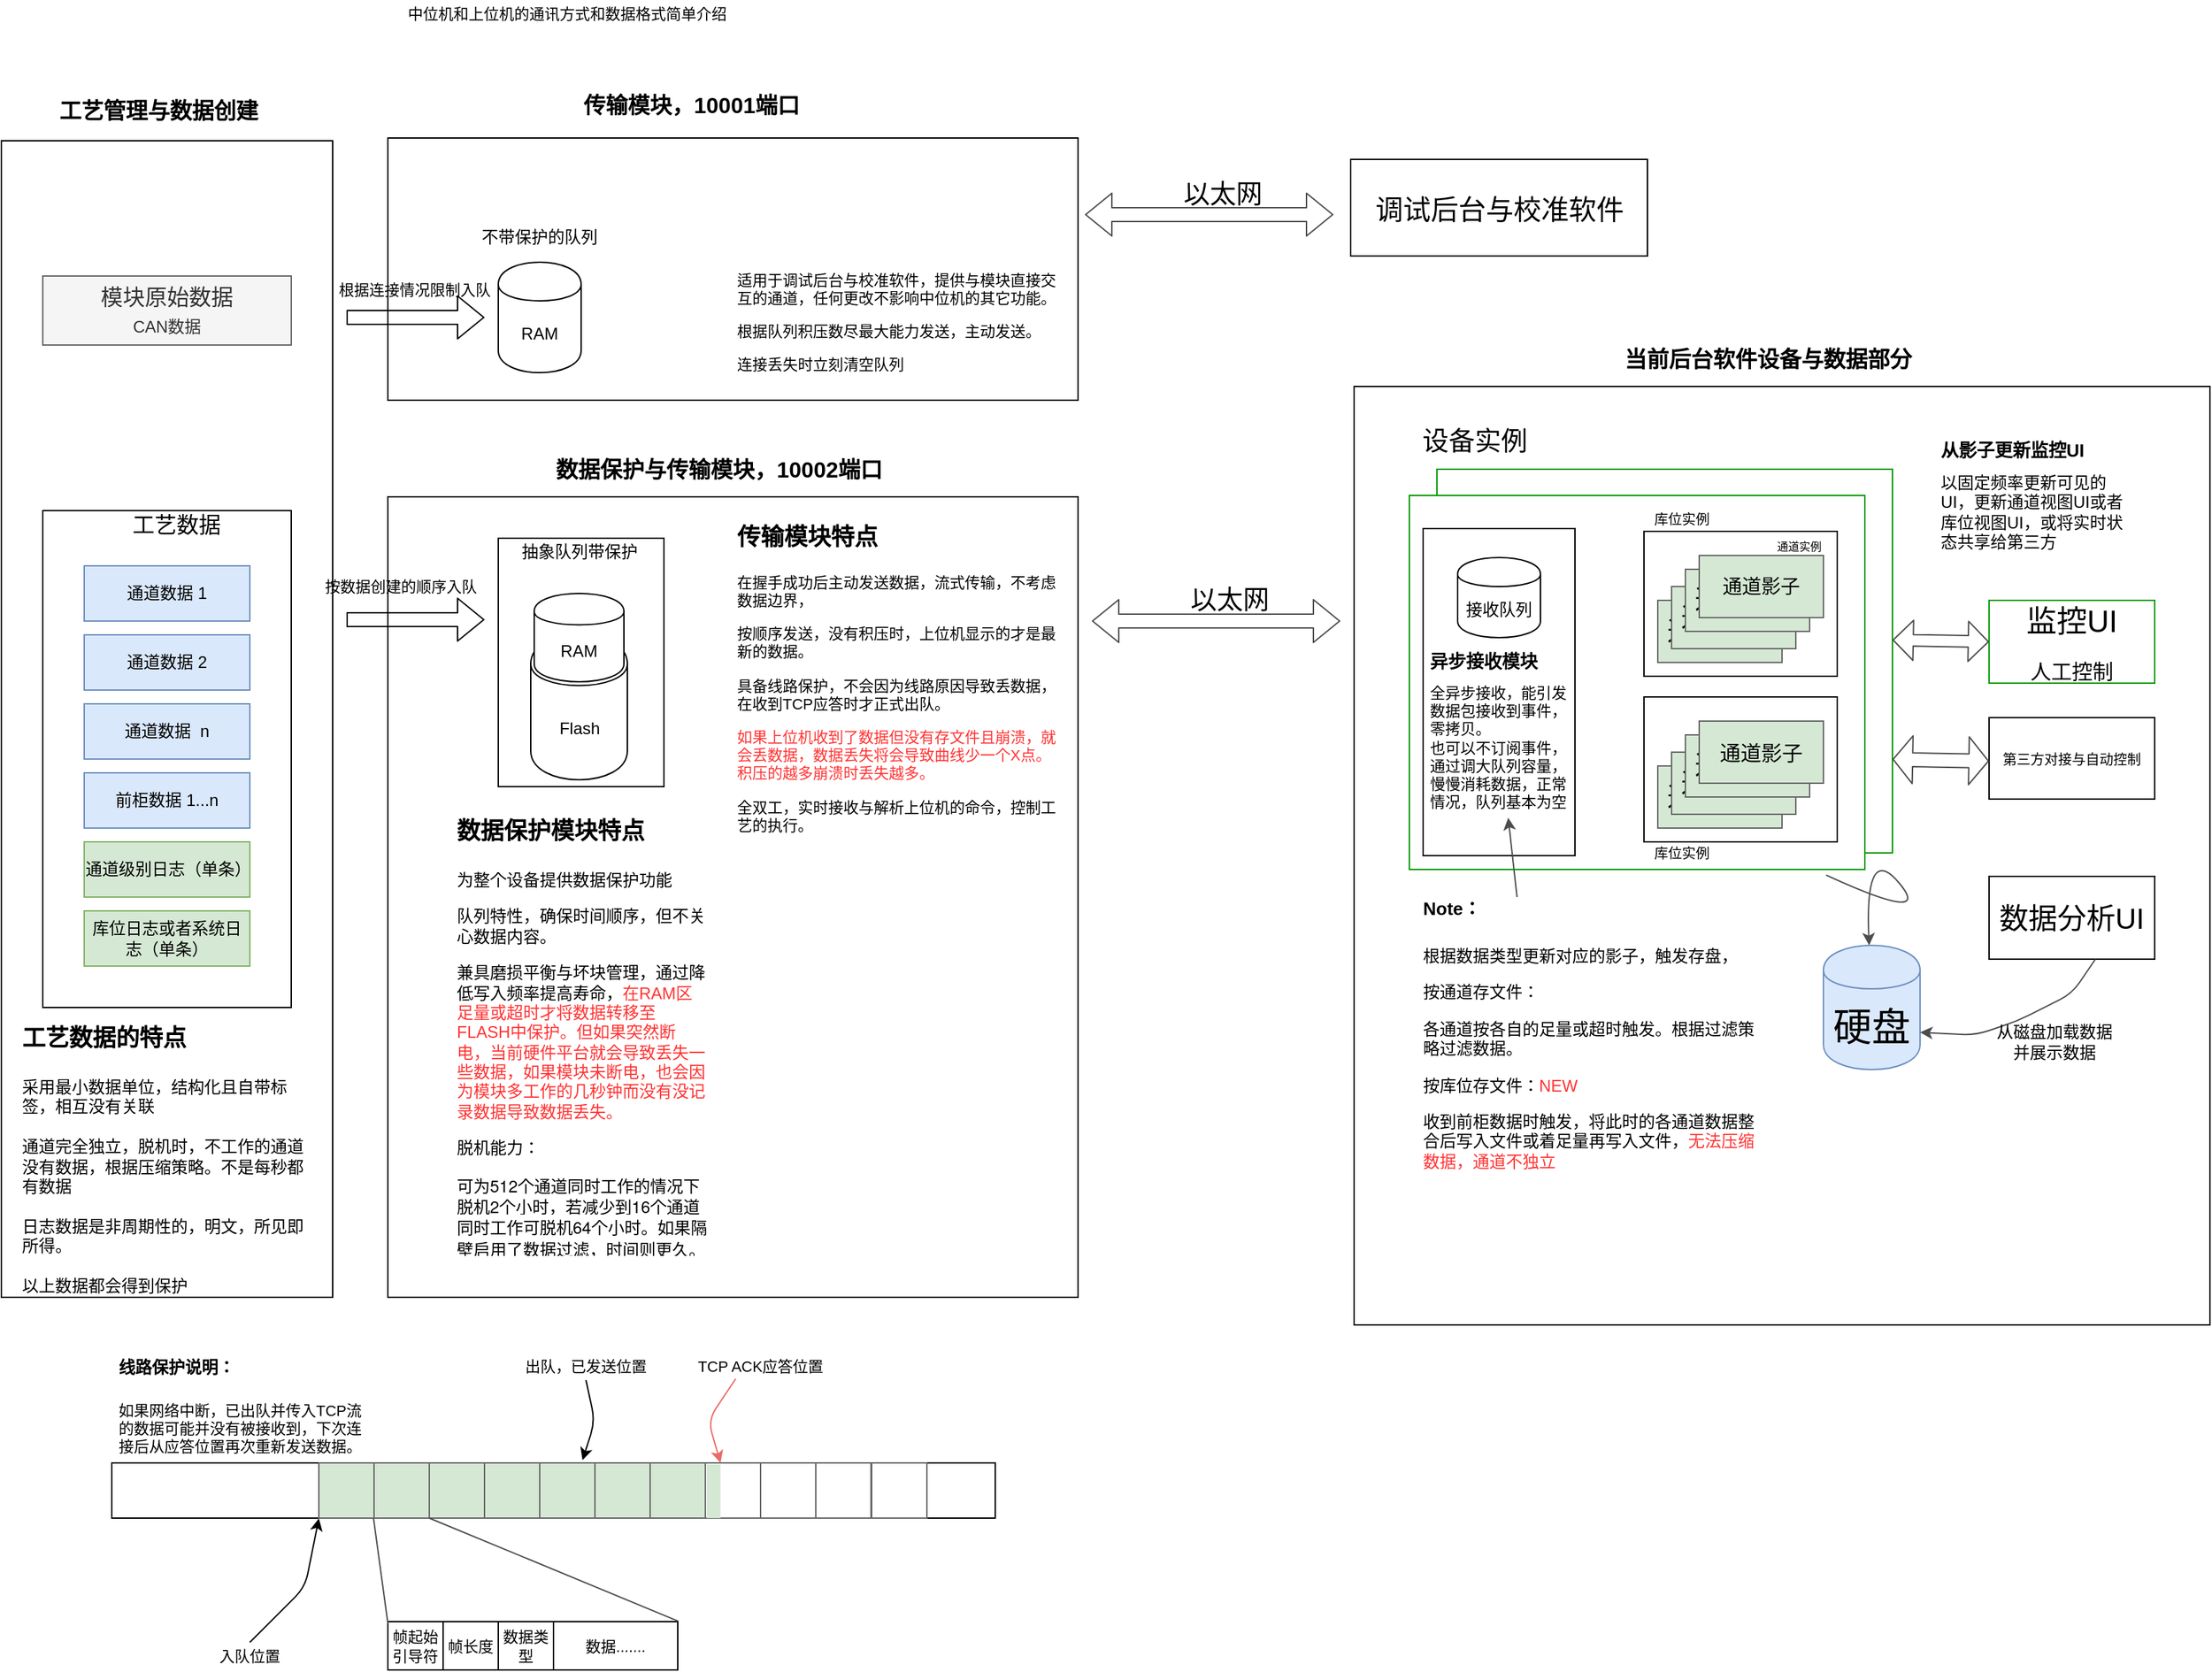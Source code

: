 <mxfile version="14.6.12" type="github">
  <diagram id="L8LT-1RBFV7QesphFF6v" name="第 1 页">
    <mxGraphModel dx="1529" dy="981" grid="1" gridSize="10" guides="1" tooltips="1" connect="1" arrows="1" fold="1" page="1" pageScale="1" pageWidth="827" pageHeight="1169" math="0" shadow="0">
      <root>
        <mxCell id="0" />
        <mxCell id="1" parent="0" />
        <mxCell id="MDP2hwWKjY6NF6i7BJ9W-1" value="" style="rounded=0;whiteSpace=wrap;html=1;fontSize=10;fillColor=none;" vertex="1" parent="1">
          <mxGeometry x="1020" y="320" width="620" height="680" as="geometry" />
        </mxCell>
        <mxCell id="MDP2hwWKjY6NF6i7BJ9W-2" value="" style="rounded=0;whiteSpace=wrap;html=1;fontSize=19;strokeColor=#009900;" vertex="1" parent="1">
          <mxGeometry x="1080" y="380" width="330" height="278" as="geometry" />
        </mxCell>
        <mxCell id="MDP2hwWKjY6NF6i7BJ9W-3" value="" style="rounded=0;whiteSpace=wrap;html=1;fontSize=19;strokeColor=#009900;" vertex="1" parent="1">
          <mxGeometry x="1060" y="399" width="330" height="271" as="geometry" />
        </mxCell>
        <mxCell id="MDP2hwWKjY6NF6i7BJ9W-4" value="" style="rounded=0;whiteSpace=wrap;html=1;fontSize=11;" vertex="1" parent="1">
          <mxGeometry x="40" y="142" width="240" height="838" as="geometry" />
        </mxCell>
        <mxCell id="MDP2hwWKjY6NF6i7BJ9W-5" value="" style="rounded=0;whiteSpace=wrap;html=1;fontSize=16;" vertex="1" parent="1">
          <mxGeometry x="320" y="140" width="500" height="190" as="geometry" />
        </mxCell>
        <mxCell id="MDP2hwWKjY6NF6i7BJ9W-6" value="" style="rounded=0;whiteSpace=wrap;html=1;fontSize=16;" vertex="1" parent="1">
          <mxGeometry x="320" y="400" width="500" height="580" as="geometry" />
        </mxCell>
        <mxCell id="MDP2hwWKjY6NF6i7BJ9W-7" value="" style="rounded=0;whiteSpace=wrap;html=1;" vertex="1" parent="1">
          <mxGeometry x="400" y="430" width="120" height="180" as="geometry" />
        </mxCell>
        <mxCell id="MDP2hwWKjY6NF6i7BJ9W-8" value="" style="rounded=0;whiteSpace=wrap;html=1;" vertex="1" parent="1">
          <mxGeometry x="70" y="410" width="180" height="360" as="geometry" />
        </mxCell>
        <mxCell id="MDP2hwWKjY6NF6i7BJ9W-9" value="通道数据 1" style="rounded=0;whiteSpace=wrap;html=1;fillColor=#dae8fc;strokeColor=#6c8ebf;" vertex="1" parent="1">
          <mxGeometry x="100" y="450" width="120" height="40" as="geometry" />
        </mxCell>
        <mxCell id="MDP2hwWKjY6NF6i7BJ9W-10" value="Flash" style="shape=cylinder;whiteSpace=wrap;html=1;boundedLbl=1;backgroundOutline=1;" vertex="1" parent="1">
          <mxGeometry x="423.5" y="500" width="70" height="105" as="geometry" />
        </mxCell>
        <mxCell id="MDP2hwWKjY6NF6i7BJ9W-11" value="&lt;h1&gt;&lt;font style=&quot;font-size: 17px&quot;&gt;数据保护模块特点&lt;/font&gt;&lt;/h1&gt;&lt;p&gt;为整个设备提供数据保护功能&lt;/p&gt;&lt;p&gt;队列特性，确保时间顺序，但不关心数据内容。&lt;/p&gt;&lt;p&gt;兼具磨损平衡与坏块管理，通过降低写入频率提高寿命，&lt;font color=&quot;#ff3333&quot;&gt;在RAM区足量或超时才将数据转移至FLASH中保护。但如果突然断电，当前硬件平台就会导致丢失一些数据，如果模块未断电，也会因为模块多工作的几秒钟而没有没记录数据导致数据丢失。&lt;/font&gt;&lt;/p&gt;&lt;p&gt;脱机能力：&lt;/p&gt;&lt;p&gt;&lt;span style=&quot;font-family: &amp;#34;helvetica neue&amp;#34; , &amp;#34;helvetica&amp;#34; , &amp;#34;arial&amp;#34; , sans-serif ; white-space: pre-wrap ; background-color: rgb(255 , 255 , 255)&quot;&gt;可为512个通道同时工作的情况下脱机2个小时，若减少到16个通道同时工作可脱机64个小时。如果隔壁启用了数据过滤，时间则更久。&lt;/span&gt;&lt;br&gt;&lt;/p&gt;" style="text;html=1;strokeColor=none;fillColor=none;spacing=5;spacingTop=-20;whiteSpace=wrap;overflow=hidden;rounded=0;" vertex="1" parent="1">
          <mxGeometry x="365" y="620" width="190" height="330" as="geometry" />
        </mxCell>
        <mxCell id="MDP2hwWKjY6NF6i7BJ9W-12" value="通道数据 2" style="rounded=0;whiteSpace=wrap;html=1;fillColor=#dae8fc;strokeColor=#6c8ebf;" vertex="1" parent="1">
          <mxGeometry x="100" y="500" width="120" height="40" as="geometry" />
        </mxCell>
        <mxCell id="MDP2hwWKjY6NF6i7BJ9W-13" value="通道数据&amp;nbsp; n" style="rounded=0;whiteSpace=wrap;html=1;fillColor=#dae8fc;strokeColor=#6c8ebf;" vertex="1" parent="1">
          <mxGeometry x="100" y="550" width="120" height="40" as="geometry" />
        </mxCell>
        <mxCell id="MDP2hwWKjY6NF6i7BJ9W-14" value="通道级别日志（单条）" style="rounded=0;whiteSpace=wrap;html=1;fillColor=#d5e8d4;strokeColor=#82b366;" vertex="1" parent="1">
          <mxGeometry x="100" y="650" width="120" height="40" as="geometry" />
        </mxCell>
        <mxCell id="MDP2hwWKjY6NF6i7BJ9W-15" value="库位日志或者系统日志（单条）" style="rounded=0;whiteSpace=wrap;html=1;fillColor=#d5e8d4;strokeColor=#82b366;" vertex="1" parent="1">
          <mxGeometry x="100" y="700" width="120" height="40" as="geometry" />
        </mxCell>
        <mxCell id="MDP2hwWKjY6NF6i7BJ9W-16" value="前柜数据 1...n" style="rounded=0;whiteSpace=wrap;html=1;fillColor=#dae8fc;strokeColor=#6c8ebf;" vertex="1" parent="1">
          <mxGeometry x="100" y="600" width="120" height="40" as="geometry" />
        </mxCell>
        <mxCell id="MDP2hwWKjY6NF6i7BJ9W-17" value="&lt;h1&gt;&lt;font style=&quot;font-size: 17px&quot;&gt;工艺数据的特点&lt;/font&gt;&lt;/h1&gt;&lt;div&gt;采用最小数据单位，结构化且自带标签，相互没有关联&lt;/div&gt;&lt;div&gt;&lt;br&gt;&lt;/div&gt;&lt;div&gt;通道完全独立，脱机时，不工作的通道没有数据，根据压缩策略。不是每秒都有数据&lt;/div&gt;&lt;div&gt;&lt;br&gt;&lt;/div&gt;&lt;div&gt;日志数据是非周期性的，明文，所见即所得。&lt;/div&gt;&lt;div&gt;&lt;br&gt;&lt;/div&gt;&lt;div&gt;以上数据都会得到保护&lt;/div&gt;" style="text;html=1;strokeColor=none;fillColor=none;spacing=5;spacingTop=-20;whiteSpace=wrap;overflow=hidden;rounded=0;" vertex="1" parent="1">
          <mxGeometry x="50" y="770" width="220" height="210" as="geometry" />
        </mxCell>
        <mxCell id="MDP2hwWKjY6NF6i7BJ9W-18" value="工艺数据" style="text;html=1;strokeColor=none;fillColor=none;align=center;verticalAlign=middle;whiteSpace=wrap;rounded=0;fontSize=16;" vertex="1" parent="1">
          <mxGeometry x="92" y="410" width="150" height="20" as="geometry" />
        </mxCell>
        <mxCell id="MDP2hwWKjY6NF6i7BJ9W-19" value="" style="shape=flexArrow;endArrow=classic;html=1;" edge="1" parent="1">
          <mxGeometry width="50" height="50" relative="1" as="geometry">
            <mxPoint x="290" y="489" as="sourcePoint" />
            <mxPoint x="390" y="489" as="targetPoint" />
          </mxGeometry>
        </mxCell>
        <mxCell id="MDP2hwWKjY6NF6i7BJ9W-20" value="RAM" style="shape=cylinder;whiteSpace=wrap;html=1;boundedLbl=1;backgroundOutline=1;" vertex="1" parent="1">
          <mxGeometry x="426" y="470" width="65" height="64" as="geometry" />
        </mxCell>
        <mxCell id="MDP2hwWKjY6NF6i7BJ9W-21" value="抽象队列带保护" style="text;html=1;strokeColor=none;fillColor=none;align=center;verticalAlign=middle;whiteSpace=wrap;rounded=0;fontSize=12;" vertex="1" parent="1">
          <mxGeometry x="399" y="430" width="120" height="20" as="geometry" />
        </mxCell>
        <mxCell id="MDP2hwWKjY6NF6i7BJ9W-22" value="模块原始数据&lt;br&gt;&lt;font style=&quot;font-size: 12px&quot;&gt;CAN数据&lt;/font&gt;" style="rounded=0;whiteSpace=wrap;html=1;fontSize=16;fillColor=#f5f5f5;strokeColor=#666666;fontColor=#333333;" vertex="1" parent="1">
          <mxGeometry x="70" y="240" width="180" height="50" as="geometry" />
        </mxCell>
        <mxCell id="MDP2hwWKjY6NF6i7BJ9W-23" value="RAM" style="shape=cylinder;whiteSpace=wrap;html=1;boundedLbl=1;backgroundOutline=1;fontSize=12;" vertex="1" parent="1">
          <mxGeometry x="400" y="230" width="60" height="80" as="geometry" />
        </mxCell>
        <mxCell id="MDP2hwWKjY6NF6i7BJ9W-24" value="" style="shape=flexArrow;endArrow=classic;html=1;" edge="1" parent="1">
          <mxGeometry width="50" height="50" relative="1" as="geometry">
            <mxPoint x="290" y="270" as="sourcePoint" />
            <mxPoint x="390" y="270" as="targetPoint" />
          </mxGeometry>
        </mxCell>
        <mxCell id="MDP2hwWKjY6NF6i7BJ9W-25" value="不带保护的队列" style="text;html=1;strokeColor=none;fillColor=none;align=center;verticalAlign=middle;whiteSpace=wrap;rounded=0;fontSize=12;" vertex="1" parent="1">
          <mxGeometry x="370" y="202" width="120" height="20" as="geometry" />
        </mxCell>
        <mxCell id="MDP2hwWKjY6NF6i7BJ9W-26" value="根据连接情况限制入队" style="text;html=1;strokeColor=none;fillColor=none;align=center;verticalAlign=middle;whiteSpace=wrap;rounded=0;fontSize=11;" vertex="1" parent="1">
          <mxGeometry x="279" y="244" width="121" height="12" as="geometry" />
        </mxCell>
        <mxCell id="MDP2hwWKjY6NF6i7BJ9W-27" value="&lt;h1&gt;&lt;br&gt;&lt;/h1&gt;&lt;p&gt;适用于调试后台与校准软件，提供与模块直接交互的通道，任何更改不影响中位机的其它功能。&lt;/p&gt;&lt;p&gt;根据队列积压数尽最大能力发送，主动发送。&lt;/p&gt;&lt;p&gt;连接丢失时立刻清空队列&lt;/p&gt;" style="text;html=1;strokeColor=none;fillColor=none;spacing=5;spacingTop=-20;whiteSpace=wrap;overflow=hidden;rounded=0;fontSize=11;" vertex="1" parent="1">
          <mxGeometry x="568" y="190.5" width="245" height="119" as="geometry" />
        </mxCell>
        <mxCell id="MDP2hwWKjY6NF6i7BJ9W-28" value="&lt;h1&gt;&lt;font style=&quot;font-size: 17px&quot;&gt;传输模块特点&lt;/font&gt;&lt;/h1&gt;&lt;p&gt;在握手成功后主动发送数据，流式传输，不考虑数据边界，&lt;/p&gt;&lt;p&gt;按顺序发送，没有积压时，上位机显示的才是最新的数据。&lt;/p&gt;&lt;p&gt;具备线路保护，不会因为线路原因导致丢数据，在收到TCP应答时才正式出队。&lt;/p&gt;&lt;p&gt;&lt;font color=&quot;#ff3333&quot;&gt;如果上位机收到了数据但没有存文件且崩溃，就会丢数据，数据丢失将会导致曲线少一个X点。积压的越多崩溃时丢失越多。&lt;/font&gt;&lt;/p&gt;&lt;p&gt;全双工，实时接收与解析上位机的命令，控制工艺的执行。&lt;/p&gt;&lt;p&gt;&lt;br&gt;&lt;/p&gt;" style="text;html=1;strokeColor=none;fillColor=none;spacing=5;spacingTop=-20;whiteSpace=wrap;overflow=hidden;rounded=0;fontSize=11;" vertex="1" parent="1">
          <mxGeometry x="568" y="410" width="245" height="350" as="geometry" />
        </mxCell>
        <mxCell id="MDP2hwWKjY6NF6i7BJ9W-29" value="按数据创建的顺序入队" style="text;html=1;strokeColor=none;fillColor=none;align=center;verticalAlign=middle;whiteSpace=wrap;rounded=0;fontSize=11;" vertex="1" parent="1">
          <mxGeometry x="239" y="459" width="181" height="12" as="geometry" />
        </mxCell>
        <mxCell id="MDP2hwWKjY6NF6i7BJ9W-30" value="" style="rounded=0;whiteSpace=wrap;html=1;fontSize=11;" vertex="1" parent="1">
          <mxGeometry x="120" y="1100" width="640" height="40" as="geometry" />
        </mxCell>
        <mxCell id="MDP2hwWKjY6NF6i7BJ9W-31" value="" style="endArrow=classic;html=1;fontSize=11;exitX=0.5;exitY=1;exitDx=0;exitDy=0;" edge="1" parent="1" source="MDP2hwWKjY6NF6i7BJ9W-34">
          <mxGeometry width="50" height="50" relative="1" as="geometry">
            <mxPoint x="461" y="1060" as="sourcePoint" />
            <mxPoint x="461" y="1098" as="targetPoint" />
            <Array as="points">
              <mxPoint x="470" y="1070" />
            </Array>
          </mxGeometry>
        </mxCell>
        <mxCell id="MDP2hwWKjY6NF6i7BJ9W-32" value="" style="endArrow=classic;html=1;fontSize=11;entryX=0;entryY=1.005;entryDx=0;entryDy=0;entryPerimeter=0;exitX=0.5;exitY=0;exitDx=0;exitDy=0;" edge="1" parent="1" source="MDP2hwWKjY6NF6i7BJ9W-33" target="MDP2hwWKjY6NF6i7BJ9W-45">
          <mxGeometry width="50" height="50" relative="1" as="geometry">
            <mxPoint x="240" y="1240" as="sourcePoint" />
            <mxPoint x="330" y="1150" as="targetPoint" />
            <Array as="points">
              <mxPoint x="260" y="1190" />
            </Array>
          </mxGeometry>
        </mxCell>
        <mxCell id="MDP2hwWKjY6NF6i7BJ9W-33" value="入队位置" style="text;html=1;strokeColor=none;fillColor=none;align=center;verticalAlign=middle;whiteSpace=wrap;rounded=0;fontSize=11;" vertex="1" parent="1">
          <mxGeometry x="190" y="1230" width="60" height="20" as="geometry" />
        </mxCell>
        <mxCell id="MDP2hwWKjY6NF6i7BJ9W-34" value="出队，已发送位置" style="text;html=1;strokeColor=none;fillColor=none;align=center;verticalAlign=middle;whiteSpace=wrap;rounded=0;fontSize=11;" vertex="1" parent="1">
          <mxGeometry x="417" y="1020" width="93" height="20" as="geometry" />
        </mxCell>
        <mxCell id="MDP2hwWKjY6NF6i7BJ9W-35" value="" style="endArrow=classic;html=1;strokeColor=#EA6B66;fontSize=11;" edge="1" parent="1">
          <mxGeometry width="50" height="50" relative="1" as="geometry">
            <mxPoint x="572" y="1039" as="sourcePoint" />
            <mxPoint x="561" y="1100" as="targetPoint" />
            <Array as="points">
              <mxPoint x="552" y="1069" />
            </Array>
          </mxGeometry>
        </mxCell>
        <mxCell id="MDP2hwWKjY6NF6i7BJ9W-36" value="TCP ACK应答位置" style="text;html=1;strokeColor=none;fillColor=none;align=center;verticalAlign=middle;whiteSpace=wrap;rounded=0;fontSize=11;" vertex="1" parent="1">
          <mxGeometry x="540" y="1020" width="100" height="20" as="geometry" />
        </mxCell>
        <mxCell id="MDP2hwWKjY6NF6i7BJ9W-37" value="&lt;h1&gt;&lt;font style=&quot;font-size: 12px&quot;&gt;线路保护说明：&lt;/font&gt;&lt;/h1&gt;&lt;p&gt;如果网络中断，已出队并传入TCP流的数据可能并没有被接收到，下次连接后从应答位置再次重新发送数据。&lt;/p&gt;" style="text;html=1;strokeColor=none;fillColor=none;spacing=5;spacingTop=-20;whiteSpace=wrap;overflow=hidden;rounded=0;fontSize=11;" vertex="1" parent="1">
          <mxGeometry x="120" y="1010" width="190" height="90" as="geometry" />
        </mxCell>
        <mxCell id="MDP2hwWKjY6NF6i7BJ9W-38" value="中位机和上位机的通讯方式和数据格式简单介绍" style="text;html=1;strokeColor=none;fillColor=none;align=center;verticalAlign=middle;whiteSpace=wrap;rounded=0;fontSize=11;" vertex="1" parent="1">
          <mxGeometry x="290" y="40" width="320" height="20" as="geometry" />
        </mxCell>
        <mxCell id="MDP2hwWKjY6NF6i7BJ9W-39" value="" style="rounded=0;whiteSpace=wrap;html=1;fontSize=11;fillColor=#D5E8D4;strokeColor=#666666;fontColor=#333333;" vertex="1" parent="1">
          <mxGeometry x="310" y="1100" width="40" height="40" as="geometry" />
        </mxCell>
        <mxCell id="MDP2hwWKjY6NF6i7BJ9W-40" value="" style="rounded=0;whiteSpace=wrap;html=1;fontSize=11;fillColor=#D5E8D4;strokeColor=#666666;fontColor=#333333;" vertex="1" parent="1">
          <mxGeometry x="350" y="1100" width="40" height="40" as="geometry" />
        </mxCell>
        <mxCell id="MDP2hwWKjY6NF6i7BJ9W-41" value="" style="rounded=0;whiteSpace=wrap;html=1;fontSize=11;fillColor=#D5E8D4;strokeColor=#666666;fontColor=#333333;" vertex="1" parent="1">
          <mxGeometry x="390" y="1100" width="40" height="40" as="geometry" />
        </mxCell>
        <mxCell id="MDP2hwWKjY6NF6i7BJ9W-42" value="" style="rounded=0;whiteSpace=wrap;html=1;fontSize=11;fillColor=#D5E8D4;strokeColor=#666666;fontColor=#333333;" vertex="1" parent="1">
          <mxGeometry x="430" y="1100" width="40" height="40" as="geometry" />
        </mxCell>
        <mxCell id="MDP2hwWKjY6NF6i7BJ9W-43" value="" style="rounded=0;whiteSpace=wrap;html=1;fontSize=11;fillColor=#D5E8D4;strokeColor=#666666;fontColor=#333333;" vertex="1" parent="1">
          <mxGeometry x="470" y="1100" width="40" height="40" as="geometry" />
        </mxCell>
        <mxCell id="MDP2hwWKjY6NF6i7BJ9W-44" value="" style="rounded=0;whiteSpace=wrap;html=1;fontSize=11;fillColor=#D5E8D4;strokeColor=#666666;fontColor=#333333;" vertex="1" parent="1">
          <mxGeometry x="510" y="1100" width="40" height="40" as="geometry" />
        </mxCell>
        <mxCell id="MDP2hwWKjY6NF6i7BJ9W-45" value="" style="rounded=0;whiteSpace=wrap;html=1;fontSize=11;fillColor=#D5E8D4;strokeColor=#666666;fontColor=#333333;" vertex="1" parent="1">
          <mxGeometry x="270" y="1100" width="40" height="40" as="geometry" />
        </mxCell>
        <mxCell id="MDP2hwWKjY6NF6i7BJ9W-46" value="" style="rounded=0;whiteSpace=wrap;html=1;fontSize=11;" vertex="1" parent="1">
          <mxGeometry x="320" y="1215" width="210" height="35" as="geometry" />
        </mxCell>
        <mxCell id="MDP2hwWKjY6NF6i7BJ9W-47" value="帧起始引导符" style="rounded=0;whiteSpace=wrap;html=1;fontSize=11;" vertex="1" parent="1">
          <mxGeometry x="320" y="1215" width="40" height="35" as="geometry" />
        </mxCell>
        <mxCell id="MDP2hwWKjY6NF6i7BJ9W-48" value="帧长度" style="rounded=0;whiteSpace=wrap;html=1;fontSize=11;" vertex="1" parent="1">
          <mxGeometry x="360" y="1215" width="40" height="35" as="geometry" />
        </mxCell>
        <mxCell id="MDP2hwWKjY6NF6i7BJ9W-49" value="数据类型" style="rounded=0;whiteSpace=wrap;html=1;fontSize=11;" vertex="1" parent="1">
          <mxGeometry x="400" y="1215" width="40" height="35" as="geometry" />
        </mxCell>
        <mxCell id="MDP2hwWKjY6NF6i7BJ9W-50" value="数据......." style="rounded=0;whiteSpace=wrap;html=1;fontSize=11;" vertex="1" parent="1">
          <mxGeometry x="440" y="1215" width="90" height="35" as="geometry" />
        </mxCell>
        <mxCell id="MDP2hwWKjY6NF6i7BJ9W-51" value="" style="endArrow=none;html=1;strokeColor=#4D4D4D;fontSize=11;entryX=0.99;entryY=1.001;entryDx=0;entryDy=0;entryPerimeter=0;exitX=0;exitY=0.038;exitDx=0;exitDy=0;exitPerimeter=0;" edge="1" parent="1" source="MDP2hwWKjY6NF6i7BJ9W-47" target="MDP2hwWKjY6NF6i7BJ9W-45">
          <mxGeometry width="50" height="50" relative="1" as="geometry">
            <mxPoint x="300" y="1210" as="sourcePoint" />
            <mxPoint x="350" y="1160" as="targetPoint" />
          </mxGeometry>
        </mxCell>
        <mxCell id="MDP2hwWKjY6NF6i7BJ9W-52" value="" style="endArrow=none;html=1;strokeColor=#4D4D4D;fontSize=11;exitX=1.004;exitY=-0.01;exitDx=0;exitDy=0;exitPerimeter=0;" edge="1" parent="1" source="MDP2hwWKjY6NF6i7BJ9W-50">
          <mxGeometry width="50" height="50" relative="1" as="geometry">
            <mxPoint x="340" y="1210" as="sourcePoint" />
            <mxPoint x="350" y="1140" as="targetPoint" />
          </mxGeometry>
        </mxCell>
        <mxCell id="MDP2hwWKjY6NF6i7BJ9W-53" value="数据保护与传输模块，10002端口" style="text;html=1;strokeColor=none;fillColor=none;align=center;verticalAlign=middle;whiteSpace=wrap;rounded=0;fontSize=16;fontStyle=1" vertex="1" parent="1">
          <mxGeometry x="370" y="370" width="380" height="20" as="geometry" />
        </mxCell>
        <mxCell id="MDP2hwWKjY6NF6i7BJ9W-54" value="传输模块，10001端口" style="text;html=1;strokeColor=none;fillColor=none;align=center;verticalAlign=middle;whiteSpace=wrap;rounded=0;fontSize=16;fontStyle=1" vertex="1" parent="1">
          <mxGeometry x="455" y="105.5" width="170" height="20" as="geometry" />
        </mxCell>
        <mxCell id="MDP2hwWKjY6NF6i7BJ9W-55" value="工艺管理与数据创建" style="text;html=1;strokeColor=none;fillColor=none;align=center;verticalAlign=middle;whiteSpace=wrap;rounded=0;fontSize=16;fontStyle=1" vertex="1" parent="1">
          <mxGeometry x="69" y="110" width="170" height="20" as="geometry" />
        </mxCell>
        <mxCell id="MDP2hwWKjY6NF6i7BJ9W-56" value="" style="rounded=0;whiteSpace=wrap;html=1;fontSize=11;strokeColor=#666666;fillColor=#FFFFFF;" vertex="1" parent="1">
          <mxGeometry x="550" y="1100" width="40" height="40" as="geometry" />
        </mxCell>
        <mxCell id="MDP2hwWKjY6NF6i7BJ9W-57" value="" style="rounded=0;whiteSpace=wrap;html=1;fontSize=11;fillColor=#D5E8D4;strokeColor=none;fontColor=#333333;" vertex="1" parent="1">
          <mxGeometry x="551" y="1101" width="10" height="39" as="geometry" />
        </mxCell>
        <mxCell id="MDP2hwWKjY6NF6i7BJ9W-58" value="" style="rounded=0;whiteSpace=wrap;html=1;fontSize=11;strokeColor=#666666;fillColor=#FFFFFF;" vertex="1" parent="1">
          <mxGeometry x="590" y="1100" width="40" height="40" as="geometry" />
        </mxCell>
        <mxCell id="MDP2hwWKjY6NF6i7BJ9W-59" value="" style="rounded=0;whiteSpace=wrap;html=1;fontSize=11;strokeColor=#666666;fillColor=#FFFFFF;" vertex="1" parent="1">
          <mxGeometry x="630" y="1100" width="40" height="40" as="geometry" />
        </mxCell>
        <mxCell id="MDP2hwWKjY6NF6i7BJ9W-60" value="" style="rounded=0;whiteSpace=wrap;html=1;fontSize=11;strokeColor=#666666;fillColor=#FFFFFF;" vertex="1" parent="1">
          <mxGeometry x="670.5" y="1100" width="40" height="40" as="geometry" />
        </mxCell>
        <mxCell id="MDP2hwWKjY6NF6i7BJ9W-61" value="以太网" style="text;html=1;strokeColor=none;fillColor=none;align=center;verticalAlign=middle;whiteSpace=wrap;rounded=0;fontSize=19;" vertex="1" parent="1">
          <mxGeometry x="900" y="465" width="60" height="20" as="geometry" />
        </mxCell>
        <mxCell id="MDP2hwWKjY6NF6i7BJ9W-62" value="设备实例" style="text;html=1;strokeColor=none;fillColor=none;align=center;verticalAlign=middle;whiteSpace=wrap;rounded=0;fontSize=19;" vertex="1" parent="1">
          <mxGeometry x="1060" y="350" width="95" height="20" as="geometry" />
        </mxCell>
        <mxCell id="MDP2hwWKjY6NF6i7BJ9W-63" value="" style="rounded=0;whiteSpace=wrap;html=1;fontSize=19;" vertex="1" parent="1">
          <mxGeometry x="1230" y="425" width="140" height="105" as="geometry" />
        </mxCell>
        <mxCell id="MDP2hwWKjY6NF6i7BJ9W-64" value="通道影子" style="rounded=0;whiteSpace=wrap;html=1;strokeColor=#666666;fillColor=#D5E8D4;fontSize=19;" vertex="1" parent="1">
          <mxGeometry x="1240" y="475" width="90" height="45" as="geometry" />
        </mxCell>
        <mxCell id="MDP2hwWKjY6NF6i7BJ9W-65" value="通道影子" style="rounded=0;whiteSpace=wrap;html=1;strokeColor=#666666;fillColor=#D5E8D4;fontSize=19;" vertex="1" parent="1">
          <mxGeometry x="1250" y="465" width="90" height="45" as="geometry" />
        </mxCell>
        <mxCell id="MDP2hwWKjY6NF6i7BJ9W-66" value="通道影子" style="rounded=0;whiteSpace=wrap;html=1;strokeColor=#666666;fillColor=#D5E8D4;fontSize=19;" vertex="1" parent="1">
          <mxGeometry x="1260" y="452.5" width="90" height="45" as="geometry" />
        </mxCell>
        <mxCell id="MDP2hwWKjY6NF6i7BJ9W-67" value="通道影子" style="rounded=0;whiteSpace=wrap;html=1;strokeColor=#666666;fillColor=#D5E8D4;fontSize=14;" vertex="1" parent="1">
          <mxGeometry x="1270" y="442.5" width="90" height="45" as="geometry" />
        </mxCell>
        <mxCell id="MDP2hwWKjY6NF6i7BJ9W-68" value="" style="rounded=0;whiteSpace=wrap;html=1;fontSize=19;" vertex="1" parent="1">
          <mxGeometry x="1230" y="545" width="140" height="105" as="geometry" />
        </mxCell>
        <mxCell id="MDP2hwWKjY6NF6i7BJ9W-69" value="通道影子" style="rounded=0;whiteSpace=wrap;html=1;strokeColor=#666666;fillColor=#D5E8D4;fontSize=19;" vertex="1" parent="1">
          <mxGeometry x="1240" y="595" width="90" height="45" as="geometry" />
        </mxCell>
        <mxCell id="MDP2hwWKjY6NF6i7BJ9W-70" value="通道影子" style="rounded=0;whiteSpace=wrap;html=1;strokeColor=#666666;fillColor=#D5E8D4;fontSize=19;" vertex="1" parent="1">
          <mxGeometry x="1250" y="585" width="90" height="45" as="geometry" />
        </mxCell>
        <mxCell id="MDP2hwWKjY6NF6i7BJ9W-71" value="通道影子" style="rounded=0;whiteSpace=wrap;html=1;strokeColor=#666666;fillColor=#D5E8D4;fontSize=19;" vertex="1" parent="1">
          <mxGeometry x="1260" y="572.5" width="90" height="45" as="geometry" />
        </mxCell>
        <mxCell id="MDP2hwWKjY6NF6i7BJ9W-72" value="通道影子" style="rounded=0;whiteSpace=wrap;html=1;strokeColor=#666666;fillColor=#D5E8D4;fontSize=15;" vertex="1" parent="1">
          <mxGeometry x="1270" y="562.5" width="90" height="45" as="geometry" />
        </mxCell>
        <mxCell id="MDP2hwWKjY6NF6i7BJ9W-73" value="" style="rounded=0;whiteSpace=wrap;html=1;fontSize=19;" vertex="1" parent="1">
          <mxGeometry x="1070" y="423" width="110" height="237" as="geometry" />
        </mxCell>
        <mxCell id="MDP2hwWKjY6NF6i7BJ9W-74" value="接收队列" style="shape=cylinder;whiteSpace=wrap;html=1;boundedLbl=1;backgroundOutline=1;fontSize=12;" vertex="1" parent="1">
          <mxGeometry x="1095" y="444" width="60" height="58" as="geometry" />
        </mxCell>
        <mxCell id="MDP2hwWKjY6NF6i7BJ9W-75" value="库位实例" style="text;html=1;strokeColor=none;fillColor=none;align=center;verticalAlign=middle;whiteSpace=wrap;rounded=0;fontSize=10;" vertex="1" parent="1">
          <mxGeometry x="1230" y="410" width="55" height="11" as="geometry" />
        </mxCell>
        <mxCell id="MDP2hwWKjY6NF6i7BJ9W-76" value="库位实例" style="text;html=1;strokeColor=none;fillColor=none;align=center;verticalAlign=middle;whiteSpace=wrap;rounded=0;fontSize=10;" vertex="1" parent="1">
          <mxGeometry x="1230" y="652" width="55" height="11" as="geometry" />
        </mxCell>
        <mxCell id="MDP2hwWKjY6NF6i7BJ9W-77" value="&lt;h1 style=&quot;font-size: 13px&quot;&gt;异步接收模块&lt;/h1&gt;&lt;div style=&quot;font-size: 11px&quot;&gt;&lt;font style=&quot;font-size: 11px&quot;&gt;全异步接收，能引发数据包接收到事件，零拷贝。&lt;/font&gt;&lt;/div&gt;&lt;div style=&quot;font-size: 11px&quot;&gt;&lt;font style=&quot;font-size: 11px&quot;&gt;也可以不订阅事件，通过调大队列容量，慢慢消耗数据，正常情况，队列基本为空&lt;/font&gt;&lt;/div&gt;" style="text;html=1;strokeColor=none;fillColor=none;spacing=5;spacingTop=-20;whiteSpace=wrap;overflow=hidden;rounded=0;fontSize=12;" vertex="1" parent="1">
          <mxGeometry x="1070" y="512.5" width="110" height="120" as="geometry" />
        </mxCell>
        <mxCell id="MDP2hwWKjY6NF6i7BJ9W-78" value="" style="endArrow=classic;html=1;strokeColor=#4D4D4D;fontSize=12;" edge="1" parent="1" target="MDP2hwWKjY6NF6i7BJ9W-77">
          <mxGeometry width="50" height="50" relative="1" as="geometry">
            <mxPoint x="1138.015" y="690" as="sourcePoint" />
            <mxPoint x="1090" y="730" as="targetPoint" />
          </mxGeometry>
        </mxCell>
        <mxCell id="MDP2hwWKjY6NF6i7BJ9W-79" value="&lt;h1&gt;&lt;font style=&quot;font-size: 13px&quot;&gt;Note：&lt;/font&gt;&lt;/h1&gt;&lt;p&gt;&lt;span style=&quot;text-align: center&quot;&gt;根据数据类型更新对应的影子，触发存盘，&lt;/span&gt;&lt;/p&gt;&lt;p&gt;&lt;span style=&quot;text-align: center&quot;&gt;按通道存文件：&lt;/span&gt;&lt;/p&gt;&lt;p&gt;&lt;span style=&quot;text-align: center&quot;&gt;各通道按各自的足量或超时触发。根据过滤策略过滤数据。&lt;/span&gt;&lt;/p&gt;&lt;p&gt;&lt;span style=&quot;text-align: center&quot;&gt;按库位存文件：&lt;font color=&quot;#ff3333&quot;&gt;NEW&lt;/font&gt;&lt;/span&gt;&lt;/p&gt;&lt;p&gt;&lt;span style=&quot;text-align: center&quot;&gt;收到前柜数据时触发，将此时的各通道数据整合后写入文件或着足量再写入文件，&lt;font color=&quot;#ff3333&quot;&gt;无法压缩数据，通道不独立&lt;/font&gt;&lt;/span&gt;&lt;span style=&quot;text-align: center&quot;&gt;&lt;br&gt;&lt;/span&gt;&lt;/p&gt;&lt;p style=&quot;text-align: center&quot;&gt;&lt;br&gt;&lt;/p&gt;" style="text;html=1;strokeColor=none;fillColor=none;spacing=5;spacingTop=-20;whiteSpace=wrap;overflow=hidden;rounded=0;fontSize=12;" vertex="1" parent="1">
          <mxGeometry x="1065" y="675" width="255" height="225" as="geometry" />
        </mxCell>
        <mxCell id="MDP2hwWKjY6NF6i7BJ9W-80" value="&lt;font style=&quot;font-size: 22px&quot;&gt;监控UI&lt;/font&gt;&lt;br&gt;&lt;font style=&quot;font-size: 15px&quot;&gt;人工控制&lt;/font&gt;" style="rounded=0;whiteSpace=wrap;html=1;fontSize=28;strokeColor=#009900;" vertex="1" parent="1">
          <mxGeometry x="1480" y="475" width="120" height="60" as="geometry" />
        </mxCell>
        <mxCell id="MDP2hwWKjY6NF6i7BJ9W-81" value="&lt;h1 style=&quot;font-size: 13px&quot;&gt;从影子更新监控UI&lt;/h1&gt;&lt;div style=&quot;font-size: 12px&quot;&gt;以固定频率更新可见的UI，更新通道视图UI或者库位视图UI，或将实时状态共享给第三方&lt;/div&gt;" style="text;html=1;strokeColor=none;fillColor=none;spacing=5;spacingTop=-20;whiteSpace=wrap;overflow=hidden;rounded=0;fontSize=28;" vertex="1" parent="1">
          <mxGeometry x="1440" y="359.5" width="148" height="79" as="geometry" />
        </mxCell>
        <mxCell id="MDP2hwWKjY6NF6i7BJ9W-82" value="硬盘" style="shape=cylinder;whiteSpace=wrap;html=1;boundedLbl=1;backgroundOutline=1;strokeColor=#6c8ebf;fillColor=#dae8fc;fontSize=28;" vertex="1" parent="1">
          <mxGeometry x="1360" y="725" width="70" height="90" as="geometry" />
        </mxCell>
        <mxCell id="MDP2hwWKjY6NF6i7BJ9W-83" value="" style="curved=1;endArrow=classic;html=1;strokeColor=#4D4D4D;fontSize=28;exitX=0.915;exitY=1.015;exitDx=0;exitDy=0;exitPerimeter=0;" edge="1" parent="1" source="MDP2hwWKjY6NF6i7BJ9W-3" target="MDP2hwWKjY6NF6i7BJ9W-82">
          <mxGeometry width="50" height="50" relative="1" as="geometry">
            <mxPoint x="1410" y="700" as="sourcePoint" />
            <mxPoint x="1460" y="650" as="targetPoint" />
            <Array as="points">
              <mxPoint x="1440" y="710" />
              <mxPoint x="1390" y="650" />
            </Array>
          </mxGeometry>
        </mxCell>
        <mxCell id="MDP2hwWKjY6NF6i7BJ9W-84" value="数据分析UI" style="rounded=0;whiteSpace=wrap;html=1;fontSize=21;" vertex="1" parent="1">
          <mxGeometry x="1480" y="675" width="120" height="60" as="geometry" />
        </mxCell>
        <mxCell id="MDP2hwWKjY6NF6i7BJ9W-85" value="" style="endArrow=classic;html=1;strokeColor=#4D4D4D;fontSize=21;entryX=1;entryY=0.7;entryDx=0;entryDy=0;exitX=0.642;exitY=1;exitDx=0;exitDy=0;exitPerimeter=0;" edge="1" parent="1" source="MDP2hwWKjY6NF6i7BJ9W-84" target="MDP2hwWKjY6NF6i7BJ9W-82">
          <mxGeometry width="50" height="50" relative="1" as="geometry">
            <mxPoint x="1500" y="830" as="sourcePoint" />
            <mxPoint x="1550" y="780" as="targetPoint" />
            <Array as="points">
              <mxPoint x="1540" y="760" />
              <mxPoint x="1500" y="780" />
              <mxPoint x="1470" y="790" />
            </Array>
          </mxGeometry>
        </mxCell>
        <mxCell id="MDP2hwWKjY6NF6i7BJ9W-86" value="从磁盘加载数据并展示数据" style="text;html=1;strokeColor=none;fillColor=none;align=center;verticalAlign=middle;whiteSpace=wrap;rounded=0;fontSize=12;" vertex="1" parent="1">
          <mxGeometry x="1480" y="785" width="95" height="20" as="geometry" />
        </mxCell>
        <mxCell id="MDP2hwWKjY6NF6i7BJ9W-87" value="通道实例" style="text;html=1;strokeColor=none;fillColor=none;align=center;verticalAlign=middle;whiteSpace=wrap;rounded=0;fontSize=8;" vertex="1" parent="1">
          <mxGeometry x="1325" y="430" width="35" height="11" as="geometry" />
        </mxCell>
        <mxCell id="MDP2hwWKjY6NF6i7BJ9W-88" value="第三方对接与自动控制" style="rounded=0;whiteSpace=wrap;html=1;fontSize=10;" vertex="1" parent="1">
          <mxGeometry x="1480" y="560" width="120" height="59" as="geometry" />
        </mxCell>
        <mxCell id="MDP2hwWKjY6NF6i7BJ9W-89" value="" style="shape=flexArrow;endArrow=classic;startArrow=classic;html=1;strokeColor=#4D4D4D;fontSize=10;exitX=1;exitY=0.445;exitDx=0;exitDy=0;exitPerimeter=0;entryX=0;entryY=0.5;entryDx=0;entryDy=0;width=8.333;endSize=4.525;endWidth=19.722;startWidth=19.722;startSize=4.525;" edge="1" parent="1" source="MDP2hwWKjY6NF6i7BJ9W-2" target="MDP2hwWKjY6NF6i7BJ9W-80">
          <mxGeometry width="50" height="50" relative="1" as="geometry">
            <mxPoint x="1430" y="550" as="sourcePoint" />
            <mxPoint x="1480" y="500" as="targetPoint" />
          </mxGeometry>
        </mxCell>
        <mxCell id="MDP2hwWKjY6NF6i7BJ9W-90" value="" style="shape=flexArrow;endArrow=classic;startArrow=classic;html=1;strokeColor=#4D4D4D;fontSize=10;exitX=1;exitY=0.445;exitDx=0;exitDy=0;exitPerimeter=0;entryX=0;entryY=0.5;entryDx=0;entryDy=0;startWidth=23.6;startSize=4.375;endWidth=23.6;endSize=4.375;" edge="1" parent="1">
          <mxGeometry width="50" height="50" relative="1" as="geometry">
            <mxPoint x="1410" y="590.21" as="sourcePoint" />
            <mxPoint x="1480" y="591.5" as="targetPoint" />
          </mxGeometry>
        </mxCell>
        <mxCell id="MDP2hwWKjY6NF6i7BJ9W-91" value="" style="shape=flexArrow;endArrow=classic;startArrow=classic;html=1;strokeColor=#4D4D4D;fontSize=10;" edge="1" parent="1">
          <mxGeometry width="50" height="50" relative="1" as="geometry">
            <mxPoint x="830" y="490" as="sourcePoint" />
            <mxPoint x="1010" y="490" as="targetPoint" />
          </mxGeometry>
        </mxCell>
        <mxCell id="MDP2hwWKjY6NF6i7BJ9W-92" value="当前后台软件设备与数据部分" style="text;html=1;strokeColor=none;fillColor=none;align=center;verticalAlign=middle;whiteSpace=wrap;rounded=0;fontSize=16;fontStyle=1" vertex="1" parent="1">
          <mxGeometry x="1215" y="290" width="210" height="20" as="geometry" />
        </mxCell>
        <mxCell id="MDP2hwWKjY6NF6i7BJ9W-93" value="调试后台与校准软件" style="rounded=0;whiteSpace=wrap;html=1;strokeColor=#000000;fillColor=none;fontSize=20;" vertex="1" parent="1">
          <mxGeometry x="1017.5" y="155.5" width="215" height="70" as="geometry" />
        </mxCell>
        <mxCell id="MDP2hwWKjY6NF6i7BJ9W-94" value="以太网" style="text;html=1;strokeColor=none;fillColor=none;align=center;verticalAlign=middle;whiteSpace=wrap;rounded=0;fontSize=19;" vertex="1" parent="1">
          <mxGeometry x="895" y="170.5" width="60" height="20" as="geometry" />
        </mxCell>
        <mxCell id="MDP2hwWKjY6NF6i7BJ9W-95" value="" style="shape=flexArrow;endArrow=classic;startArrow=classic;html=1;strokeColor=#4D4D4D;fontSize=10;" edge="1" parent="1">
          <mxGeometry width="50" height="50" relative="1" as="geometry">
            <mxPoint x="825" y="195.5" as="sourcePoint" />
            <mxPoint x="1005" y="195.5" as="targetPoint" />
          </mxGeometry>
        </mxCell>
      </root>
    </mxGraphModel>
  </diagram>
</mxfile>
